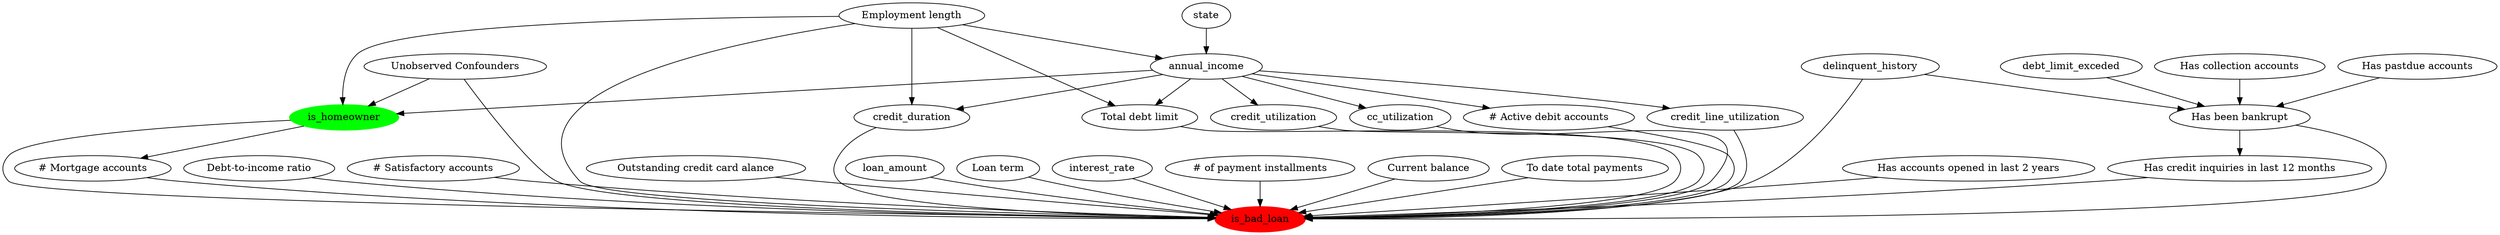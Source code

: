 digraph {
emp_length[label="Employment length"];
state;
is_homeowner[color=green, style=filled];
debt_to_income[label="Debt-to-income ratio"];
num_satisfactory_accounts[label="# Satisfactory accounts"];
num_active_debit_accounts[label="# Active debit accounts"];
total_debit_limit[label="Total debt limit"];
num_cc_carrying_balance[label="Outstanding credit card alance"];
num_mort_accounts[label="# Mortgage accounts"];
loan_amount;
term[label="Loan term"];
interest_rate;
installment[label="# of payment installments"];
balance[label="Current balance"];
paid_total[label="To date total payments"];
credit_line_utilization;
credit_utilization;
cc_utilization;
delinquent_history;
credit_duration;
has_credit_inquiries_last_12m[label="Has credit inquiries in last 12 months"];
has_collection_accounts[label="Has collection accounts"];
has_accounts_opened_24m[label="Has accounts opened in last 2 years"];
has_bankrupt_history[label="Has been bankrupt"];
has_past_due_accounts[label="Has pastdue accounts"];
debt_limit_exceded;
is_bad_loan[color=red,style=filled];
U[label="Unobserved Confounders"];
U -> {is_bad_loan, is_homeowner};
{emp_length, is_homeowner} -> is_bad_loan;
{emp_length ,state} -> annual_income;
is_homeowner -> num_mort_accounts;
emp_length -> credit_duration;
has_bankrupt_history -> has_credit_inquiries_last_12m;
debt_limit_exceded -> has_bankrupt_history; has_past_due_accounts -> has_bankrupt_history;
has_collection_accounts -> has_bankrupt_history; delinquent_history -> has_bankrupt_history;
has_bankrupt_history -> is_bad_loan; delinquent_history -> is_bad_loan;
credit_line_utilization -> is_bad_loan; credit_utilization -> is_bad_loan; cc_utilization -> is_bad_loan;
emp_length -> { total_debit_limit, is_homeowner };
annual_income -> {credit_line_utilization,credit_utilization, cc_utilization,credit_duration };
annual_income -> {num_active_debit_accounts,total_debit_limit, is_homeowner };

{loan_amount, term, interest_rate, installment, balance, paid_total, has_accounts_opened_24m} -> is_bad_loan;
{num_cc_carrying_balance,debt_to_income, num_satisfactory_accounts, num_cc_carrying_balance} -> is_bad_loan;
{credit_duration,total_debit_limit, num_active_debit_accounts } -> is_bad_loan;
{num_mort_accounts,has_credit_inquiries_last_12m} -> is_bad_loan;
}